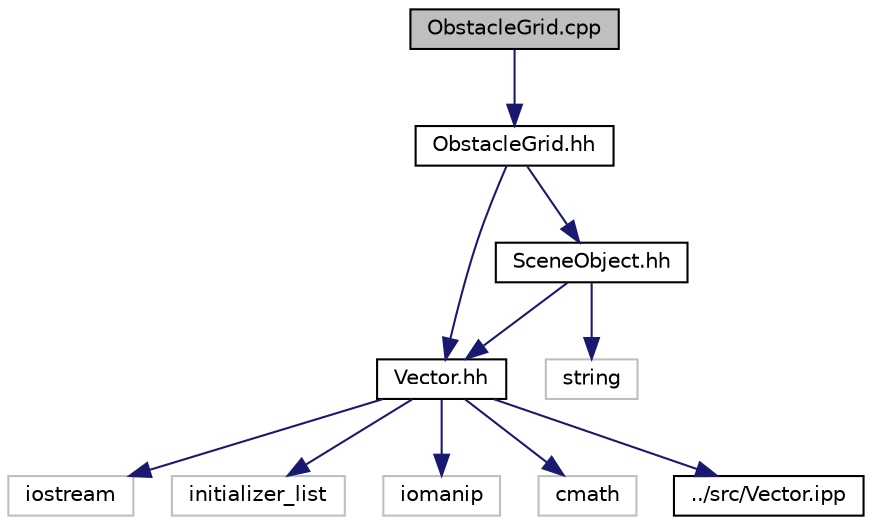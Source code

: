 digraph "ObstacleGrid.cpp"
{
 // LATEX_PDF_SIZE
  edge [fontname="Helvetica",fontsize="10",labelfontname="Helvetica",labelfontsize="10"];
  node [fontname="Helvetica",fontsize="10",shape=record];
  Node1 [label="ObstacleGrid.cpp",height=0.2,width=0.4,color="black", fillcolor="grey75", style="filled", fontcolor="black",tooltip=" "];
  Node1 -> Node2 [color="midnightblue",fontsize="10",style="solid",fontname="Helvetica"];
  Node2 [label="ObstacleGrid.hh",height=0.2,width=0.4,color="black", fillcolor="white", style="filled",URL="$_obstacle_grid_8hh.html",tooltip=" "];
  Node2 -> Node3 [color="midnightblue",fontsize="10",style="solid",fontname="Helvetica"];
  Node3 [label="SceneObject.hh",height=0.2,width=0.4,color="black", fillcolor="white", style="filled",URL="$_scene_object_8hh.html",tooltip=" "];
  Node3 -> Node4 [color="midnightblue",fontsize="10",style="solid",fontname="Helvetica"];
  Node4 [label="Vector.hh",height=0.2,width=0.4,color="black", fillcolor="white", style="filled",URL="$_vector_8hh.html",tooltip=" "];
  Node4 -> Node5 [color="midnightblue",fontsize="10",style="solid",fontname="Helvetica"];
  Node5 [label="iostream",height=0.2,width=0.4,color="grey75", fillcolor="white", style="filled",tooltip=" "];
  Node4 -> Node6 [color="midnightblue",fontsize="10",style="solid",fontname="Helvetica"];
  Node6 [label="initializer_list",height=0.2,width=0.4,color="grey75", fillcolor="white", style="filled",tooltip=" "];
  Node4 -> Node7 [color="midnightblue",fontsize="10",style="solid",fontname="Helvetica"];
  Node7 [label="iomanip",height=0.2,width=0.4,color="grey75", fillcolor="white", style="filled",tooltip=" "];
  Node4 -> Node8 [color="midnightblue",fontsize="10",style="solid",fontname="Helvetica"];
  Node8 [label="cmath",height=0.2,width=0.4,color="grey75", fillcolor="white", style="filled",tooltip=" "];
  Node4 -> Node9 [color="midnightblue",fontsize="10",style="solid",fontname="Helvetica"];
  Node9 [label="../src/Vector.ipp",height=0.2,width=0.4,color="black", fillcolor="white", style="filled",URL="$_vector_8ipp.html",tooltip=" "];
  Node3 -> Node10 [color="midnightblue",fontsize="10",style="solid",fontname="Helvetica"];
  Node10 [label="string",height=0.2,width=0.4,color="grey75", fillcolor="white", style="filled",tooltip=" "];
  Node2 -> Node4 [color="midnightblue",fontsize="10",style="solid",fontname="Helvetica"];
}

